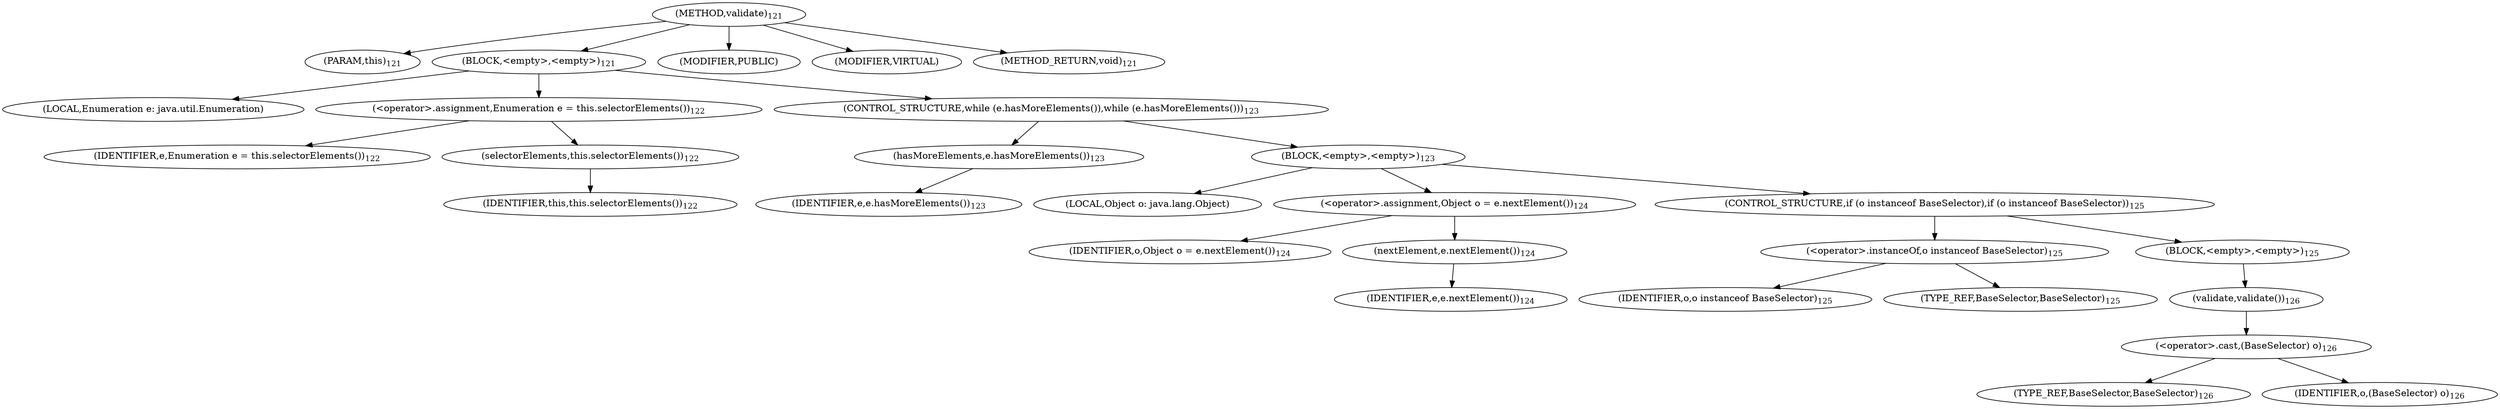 digraph "validate" {  
"182" [label = <(METHOD,validate)<SUB>121</SUB>> ]
"8" [label = <(PARAM,this)<SUB>121</SUB>> ]
"183" [label = <(BLOCK,&lt;empty&gt;,&lt;empty&gt;)<SUB>121</SUB>> ]
"184" [label = <(LOCAL,Enumeration e: java.util.Enumeration)> ]
"185" [label = <(&lt;operator&gt;.assignment,Enumeration e = this.selectorElements())<SUB>122</SUB>> ]
"186" [label = <(IDENTIFIER,e,Enumeration e = this.selectorElements())<SUB>122</SUB>> ]
"187" [label = <(selectorElements,this.selectorElements())<SUB>122</SUB>> ]
"7" [label = <(IDENTIFIER,this,this.selectorElements())<SUB>122</SUB>> ]
"188" [label = <(CONTROL_STRUCTURE,while (e.hasMoreElements()),while (e.hasMoreElements()))<SUB>123</SUB>> ]
"189" [label = <(hasMoreElements,e.hasMoreElements())<SUB>123</SUB>> ]
"190" [label = <(IDENTIFIER,e,e.hasMoreElements())<SUB>123</SUB>> ]
"191" [label = <(BLOCK,&lt;empty&gt;,&lt;empty&gt;)<SUB>123</SUB>> ]
"192" [label = <(LOCAL,Object o: java.lang.Object)> ]
"193" [label = <(&lt;operator&gt;.assignment,Object o = e.nextElement())<SUB>124</SUB>> ]
"194" [label = <(IDENTIFIER,o,Object o = e.nextElement())<SUB>124</SUB>> ]
"195" [label = <(nextElement,e.nextElement())<SUB>124</SUB>> ]
"196" [label = <(IDENTIFIER,e,e.nextElement())<SUB>124</SUB>> ]
"197" [label = <(CONTROL_STRUCTURE,if (o instanceof BaseSelector),if (o instanceof BaseSelector))<SUB>125</SUB>> ]
"198" [label = <(&lt;operator&gt;.instanceOf,o instanceof BaseSelector)<SUB>125</SUB>> ]
"199" [label = <(IDENTIFIER,o,o instanceof BaseSelector)<SUB>125</SUB>> ]
"200" [label = <(TYPE_REF,BaseSelector,BaseSelector)<SUB>125</SUB>> ]
"201" [label = <(BLOCK,&lt;empty&gt;,&lt;empty&gt;)<SUB>125</SUB>> ]
"202" [label = <(validate,validate())<SUB>126</SUB>> ]
"203" [label = <(&lt;operator&gt;.cast,(BaseSelector) o)<SUB>126</SUB>> ]
"204" [label = <(TYPE_REF,BaseSelector,BaseSelector)<SUB>126</SUB>> ]
"205" [label = <(IDENTIFIER,o,(BaseSelector) o)<SUB>126</SUB>> ]
"206" [label = <(MODIFIER,PUBLIC)> ]
"207" [label = <(MODIFIER,VIRTUAL)> ]
"208" [label = <(METHOD_RETURN,void)<SUB>121</SUB>> ]
  "182" -> "8" 
  "182" -> "183" 
  "182" -> "206" 
  "182" -> "207" 
  "182" -> "208" 
  "183" -> "184" 
  "183" -> "185" 
  "183" -> "188" 
  "185" -> "186" 
  "185" -> "187" 
  "187" -> "7" 
  "188" -> "189" 
  "188" -> "191" 
  "189" -> "190" 
  "191" -> "192" 
  "191" -> "193" 
  "191" -> "197" 
  "193" -> "194" 
  "193" -> "195" 
  "195" -> "196" 
  "197" -> "198" 
  "197" -> "201" 
  "198" -> "199" 
  "198" -> "200" 
  "201" -> "202" 
  "202" -> "203" 
  "203" -> "204" 
  "203" -> "205" 
}
